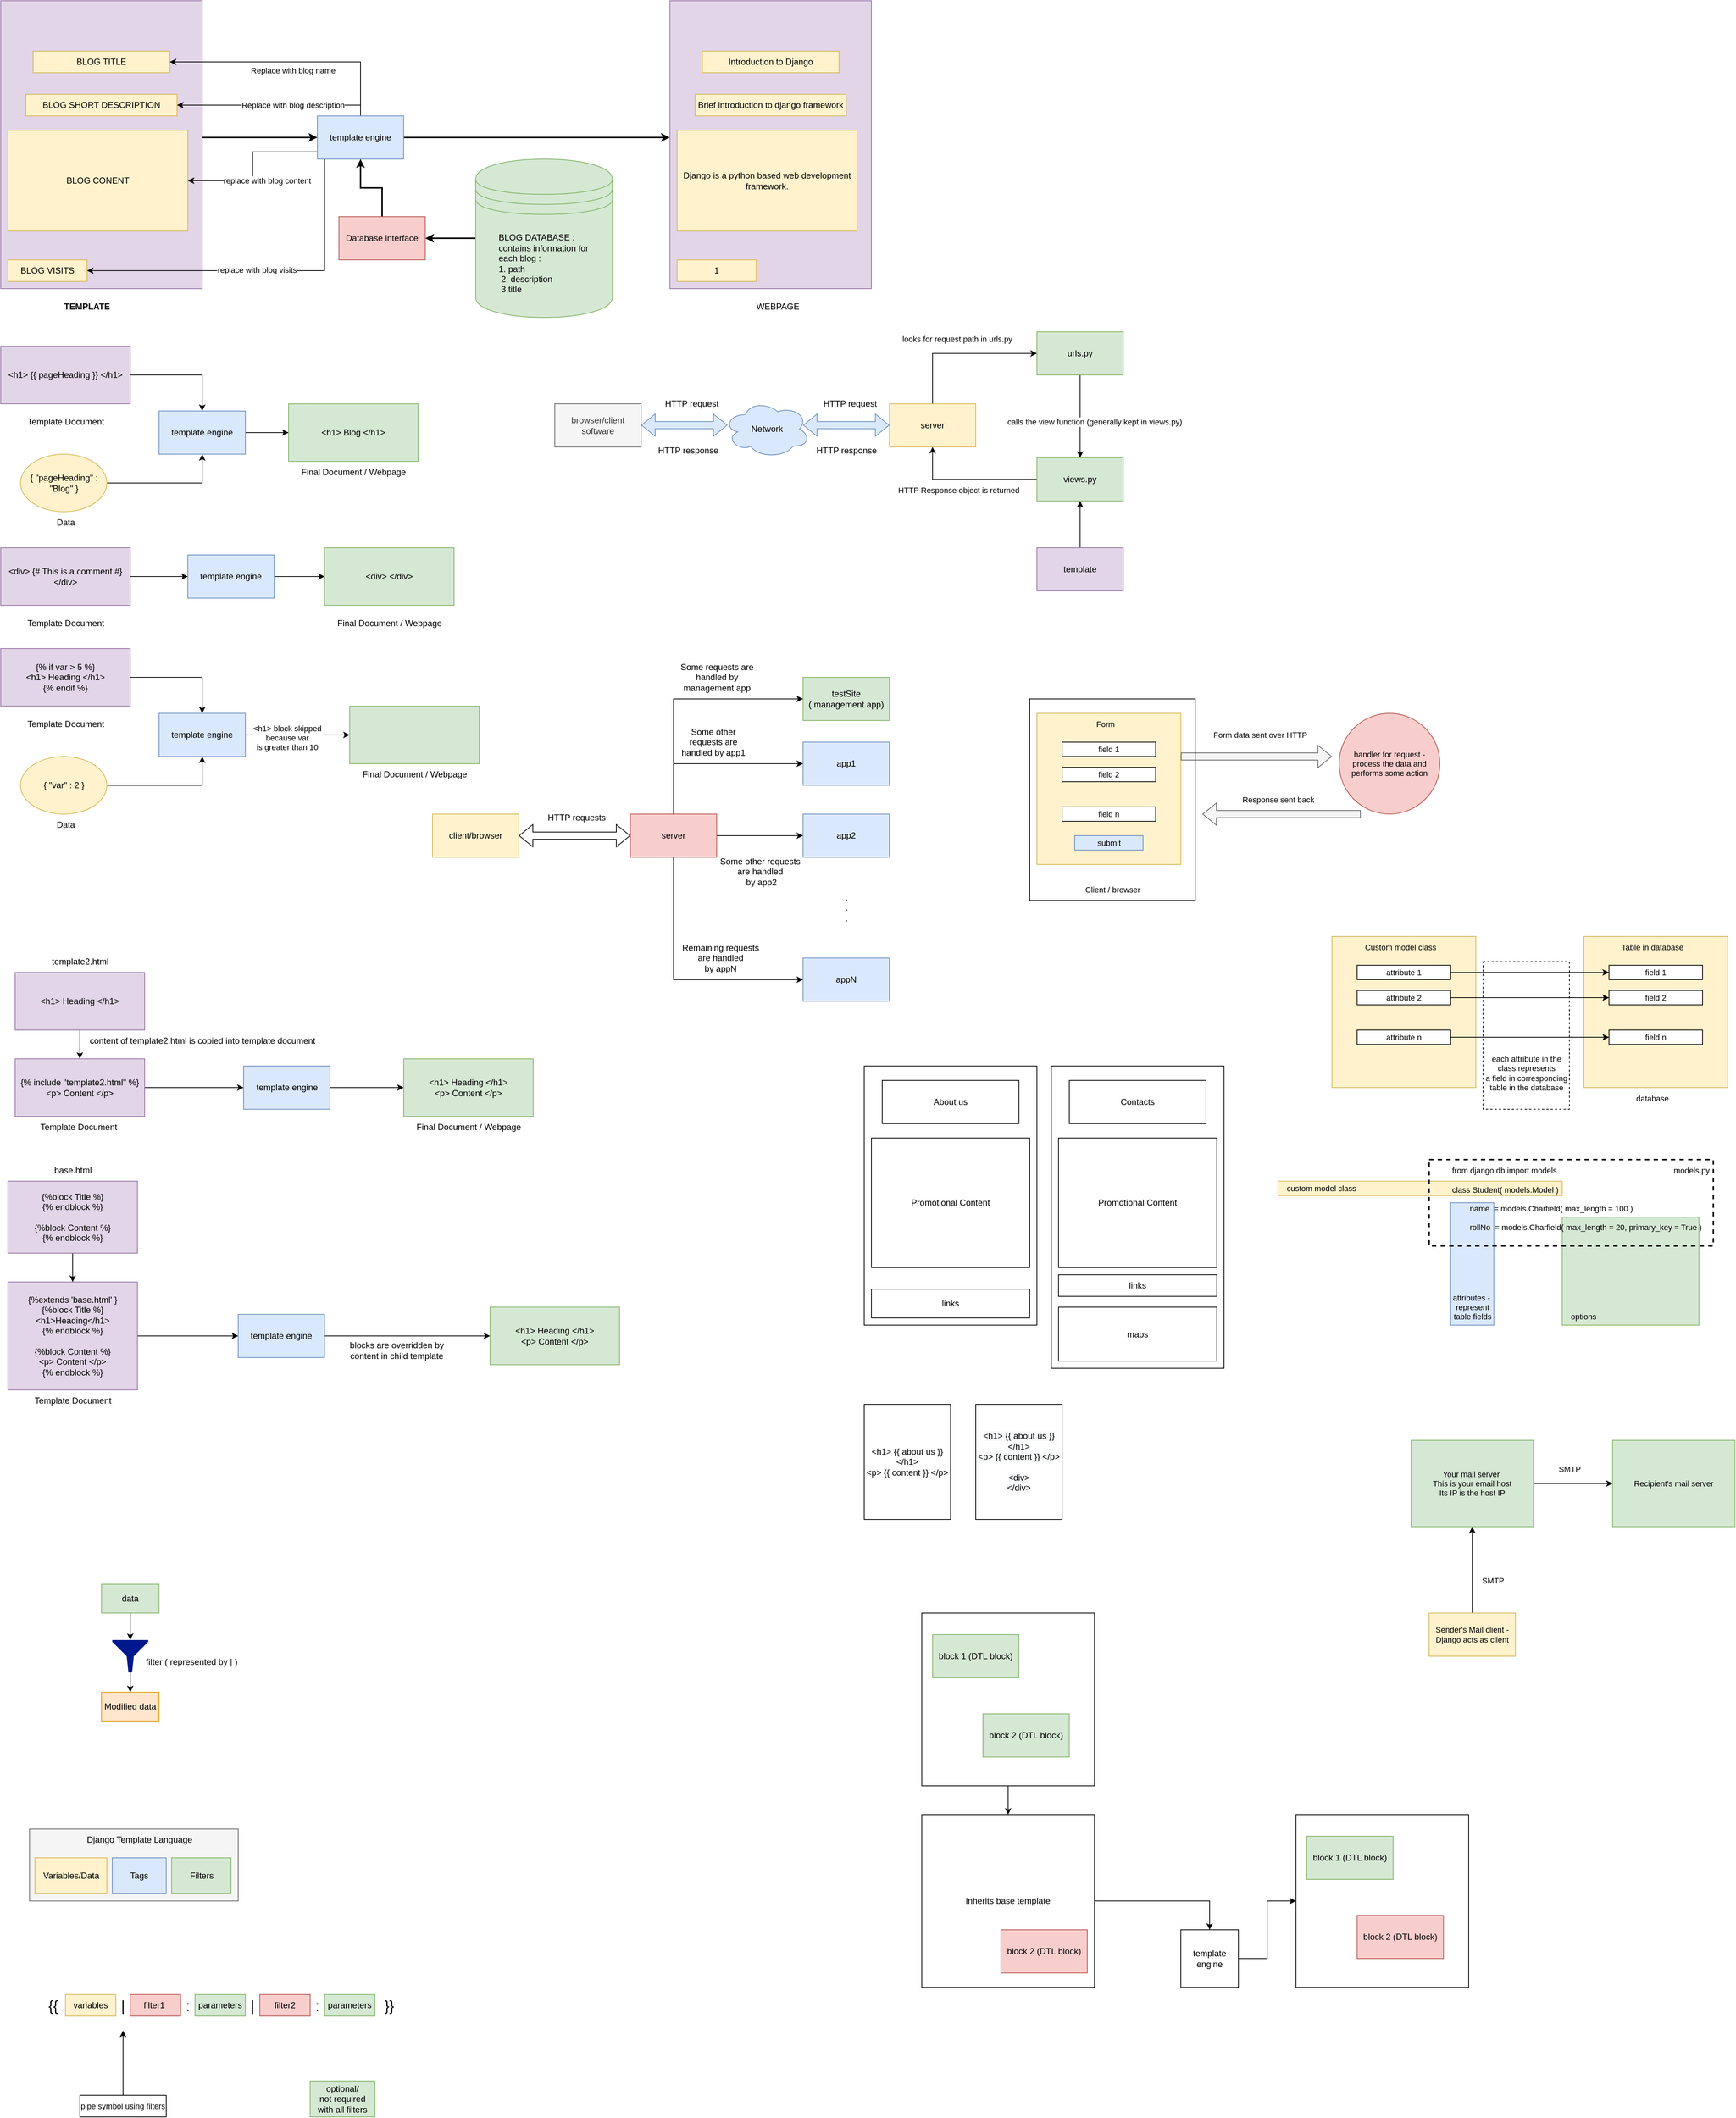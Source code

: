 <mxfile version="20.2.3" type="device"><diagram id="Na4kGId-wR6n4KSSPPq5" name="Page-1"><mxGraphModel dx="305" dy="234" grid="1" gridSize="10" guides="1" tooltips="1" connect="1" arrows="1" fold="1" page="1" pageScale="1" pageWidth="850" pageHeight="1100" math="0" shadow="0"><root><mxCell id="0"/><mxCell id="1" parent="0"/><mxCell id="MXxCidYBTiWM0Tk3iNt5-23" style="edgeStyle=orthogonalEdgeStyle;rounded=0;orthogonalLoop=1;jettySize=auto;html=1;entryX=0;entryY=0.5;entryDx=0;entryDy=0;strokeWidth=2;" parent="1" source="MXxCidYBTiWM0Tk3iNt5-1" target="MXxCidYBTiWM0Tk3iNt5-7" edge="1"><mxGeometry relative="1" as="geometry"><Array as="points"><mxPoint x="360" y="270"/><mxPoint x="360" y="270"/></Array></mxGeometry></mxCell><mxCell id="MXxCidYBTiWM0Tk3iNt5-1" value="" style="rounded=0;whiteSpace=wrap;html=1;fillColor=#e1d5e7;strokeColor=#9673a6;" parent="1" vertex="1"><mxGeometry x="40" y="80" width="280" height="400" as="geometry"/></mxCell><mxCell id="MXxCidYBTiWM0Tk3iNt5-2" value="BLOG TITLE" style="rounded=0;whiteSpace=wrap;html=1;fillColor=#fff2cc;strokeColor=#d6b656;" parent="1" vertex="1"><mxGeometry x="85" y="150" width="190" height="30" as="geometry"/></mxCell><mxCell id="MXxCidYBTiWM0Tk3iNt5-3" value="BLOG SHORT DESCRIPTION" style="rounded=0;whiteSpace=wrap;html=1;fillColor=#fff2cc;strokeColor=#d6b656;" parent="1" vertex="1"><mxGeometry x="75" y="210" width="210" height="30" as="geometry"/></mxCell><mxCell id="MXxCidYBTiWM0Tk3iNt5-4" value="BLOG CONENT" style="rounded=0;whiteSpace=wrap;html=1;fillColor=#fff2cc;strokeColor=#d6b656;" parent="1" vertex="1"><mxGeometry x="50" y="260" width="250" height="140" as="geometry"/></mxCell><mxCell id="MXxCidYBTiWM0Tk3iNt5-5" value="BLOG VISITS" style="rounded=0;whiteSpace=wrap;html=1;fillColor=#fff2cc;strokeColor=#d6b656;" parent="1" vertex="1"><mxGeometry x="50" y="440" width="110" height="30" as="geometry"/></mxCell><mxCell id="MXxCidYBTiWM0Tk3iNt5-6" value="TEMPLATE" style="text;html=1;strokeColor=none;fillColor=none;align=center;verticalAlign=middle;whiteSpace=wrap;rounded=0;fontStyle=1" parent="1" vertex="1"><mxGeometry x="130" y="490" width="60" height="30" as="geometry"/></mxCell><mxCell id="MXxCidYBTiWM0Tk3iNt5-15" style="edgeStyle=orthogonalEdgeStyle;rounded=0;orthogonalLoop=1;jettySize=auto;html=1;entryX=1;entryY=0.5;entryDx=0;entryDy=0;" parent="1" source="MXxCidYBTiWM0Tk3iNt5-7" target="MXxCidYBTiWM0Tk3iNt5-2" edge="1"><mxGeometry relative="1" as="geometry"><Array as="points"><mxPoint x="540" y="165"/></Array></mxGeometry></mxCell><mxCell id="MXxCidYBTiWM0Tk3iNt5-16" value="Replace with blog name" style="edgeLabel;html=1;align=center;verticalAlign=middle;resizable=0;points=[];" parent="MXxCidYBTiWM0Tk3iNt5-15" vertex="1" connectable="0"><mxGeometry x="0.127" y="-1" relative="1" as="geometry"><mxPoint x="22" y="13" as="offset"/></mxGeometry></mxCell><mxCell id="MXxCidYBTiWM0Tk3iNt5-17" style="edgeStyle=orthogonalEdgeStyle;rounded=0;orthogonalLoop=1;jettySize=auto;html=1;entryX=1;entryY=0.5;entryDx=0;entryDy=0;" parent="1" source="MXxCidYBTiWM0Tk3iNt5-7" target="MXxCidYBTiWM0Tk3iNt5-3" edge="1"><mxGeometry relative="1" as="geometry"><Array as="points"><mxPoint x="540" y="225"/></Array></mxGeometry></mxCell><mxCell id="MXxCidYBTiWM0Tk3iNt5-18" value="Replace with blog description" style="edgeLabel;html=1;align=center;verticalAlign=middle;resizable=0;points=[];" parent="MXxCidYBTiWM0Tk3iNt5-17" vertex="1" connectable="0"><mxGeometry x="-0.365" y="-1" relative="1" as="geometry"><mxPoint x="-24" y="1" as="offset"/></mxGeometry></mxCell><mxCell id="MXxCidYBTiWM0Tk3iNt5-19" style="edgeStyle=orthogonalEdgeStyle;rounded=0;orthogonalLoop=1;jettySize=auto;html=1;" parent="1" source="MXxCidYBTiWM0Tk3iNt5-7" target="MXxCidYBTiWM0Tk3iNt5-4" edge="1"><mxGeometry relative="1" as="geometry"><Array as="points"><mxPoint x="390" y="290"/><mxPoint x="390" y="330"/></Array></mxGeometry></mxCell><mxCell id="MXxCidYBTiWM0Tk3iNt5-20" value="replace with blog content" style="edgeLabel;html=1;align=center;verticalAlign=middle;resizable=0;points=[];" parent="MXxCidYBTiWM0Tk3iNt5-19" vertex="1" connectable="0"><mxGeometry x="0.308" relative="1" as="geometry"><mxPoint x="34" as="offset"/></mxGeometry></mxCell><mxCell id="MXxCidYBTiWM0Tk3iNt5-21" style="edgeStyle=orthogonalEdgeStyle;rounded=0;orthogonalLoop=1;jettySize=auto;html=1;entryX=1;entryY=0.5;entryDx=0;entryDy=0;" parent="1" source="MXxCidYBTiWM0Tk3iNt5-7" target="MXxCidYBTiWM0Tk3iNt5-5" edge="1"><mxGeometry relative="1" as="geometry"><Array as="points"><mxPoint x="490" y="455"/></Array></mxGeometry></mxCell><mxCell id="MXxCidYBTiWM0Tk3iNt5-22" value="replace with blog visits" style="edgeLabel;html=1;align=center;verticalAlign=middle;resizable=0;points=[];" parent="MXxCidYBTiWM0Tk3iNt5-21" vertex="1" connectable="0"><mxGeometry x="0.029" y="-1" relative="1" as="geometry"><mxPoint as="offset"/></mxGeometry></mxCell><mxCell id="MXxCidYBTiWM0Tk3iNt5-29" style="edgeStyle=orthogonalEdgeStyle;rounded=0;orthogonalLoop=1;jettySize=auto;html=1;entryX=-0.001;entryY=0.475;entryDx=0;entryDy=0;entryPerimeter=0;strokeWidth=2;" parent="1" source="MXxCidYBTiWM0Tk3iNt5-7" target="MXxCidYBTiWM0Tk3iNt5-24" edge="1"><mxGeometry relative="1" as="geometry"/></mxCell><mxCell id="MXxCidYBTiWM0Tk3iNt5-7" value="template engine" style="rounded=0;whiteSpace=wrap;html=1;fillColor=#dae8fc;strokeColor=#6c8ebf;" parent="1" vertex="1"><mxGeometry x="480" y="240" width="120" height="60" as="geometry"/></mxCell><mxCell id="MXxCidYBTiWM0Tk3iNt5-31" style="edgeStyle=orthogonalEdgeStyle;rounded=0;orthogonalLoop=1;jettySize=auto;html=1;entryX=1;entryY=0.5;entryDx=0;entryDy=0;strokeWidth=2;" parent="1" source="MXxCidYBTiWM0Tk3iNt5-8" target="MXxCidYBTiWM0Tk3iNt5-11" edge="1"><mxGeometry relative="1" as="geometry"/></mxCell><mxCell id="MXxCidYBTiWM0Tk3iNt5-8" value="" style="shape=datastore;whiteSpace=wrap;html=1;fillColor=#d5e8d4;strokeColor=#82b366;" parent="1" vertex="1"><mxGeometry x="700" y="300" width="190" height="220" as="geometry"/></mxCell><mxCell id="MXxCidYBTiWM0Tk3iNt5-9" value="BLOG DATABASE : contains information for each blog : &lt;br&gt;1. path&lt;br&gt;&amp;nbsp;2. description&lt;br&gt;&amp;nbsp;3.title" style="text;html=1;strokeColor=none;fillColor=none;align=left;verticalAlign=middle;whiteSpace=wrap;rounded=0;" parent="1" vertex="1"><mxGeometry x="730" y="390" width="130" height="110" as="geometry"/></mxCell><mxCell id="MXxCidYBTiWM0Tk3iNt5-32" style="edgeStyle=orthogonalEdgeStyle;rounded=0;orthogonalLoop=1;jettySize=auto;html=1;entryX=0.5;entryY=1;entryDx=0;entryDy=0;strokeWidth=2;" parent="1" source="MXxCidYBTiWM0Tk3iNt5-11" target="MXxCidYBTiWM0Tk3iNt5-7" edge="1"><mxGeometry relative="1" as="geometry"/></mxCell><mxCell id="MXxCidYBTiWM0Tk3iNt5-11" value="Database interface" style="rounded=0;whiteSpace=wrap;html=1;fillColor=#f8cecc;strokeColor=#b85450;" parent="1" vertex="1"><mxGeometry x="510" y="380" width="120" height="60" as="geometry"/></mxCell><mxCell id="MXxCidYBTiWM0Tk3iNt5-24" value="" style="rounded=0;whiteSpace=wrap;html=1;fillColor=#e1d5e7;strokeColor=#9673a6;" parent="1" vertex="1"><mxGeometry x="970" y="80" width="280" height="400" as="geometry"/></mxCell><mxCell id="MXxCidYBTiWM0Tk3iNt5-25" value="Introduction to Django" style="rounded=0;whiteSpace=wrap;html=1;fillColor=#fff2cc;strokeColor=#d6b656;" parent="1" vertex="1"><mxGeometry x="1015" y="150" width="190" height="30" as="geometry"/></mxCell><mxCell id="MXxCidYBTiWM0Tk3iNt5-26" value="Brief introduction to django framework" style="rounded=0;whiteSpace=wrap;html=1;fillColor=#fff2cc;strokeColor=#d6b656;" parent="1" vertex="1"><mxGeometry x="1005" y="210" width="210" height="30" as="geometry"/></mxCell><mxCell id="MXxCidYBTiWM0Tk3iNt5-27" value="Django is a python based web development framework." style="rounded=0;whiteSpace=wrap;html=1;fillColor=#fff2cc;strokeColor=#d6b656;" parent="1" vertex="1"><mxGeometry x="980" y="260" width="250" height="140" as="geometry"/></mxCell><mxCell id="MXxCidYBTiWM0Tk3iNt5-28" value="1" style="rounded=0;whiteSpace=wrap;html=1;fillColor=#fff2cc;strokeColor=#d6b656;" parent="1" vertex="1"><mxGeometry x="980" y="440" width="110" height="30" as="geometry"/></mxCell><mxCell id="MXxCidYBTiWM0Tk3iNt5-30" value="WEBPAGE" style="text;html=1;strokeColor=none;fillColor=none;align=center;verticalAlign=middle;whiteSpace=wrap;rounded=0;" parent="1" vertex="1"><mxGeometry x="1090" y="490" width="60" height="30" as="geometry"/></mxCell><mxCell id="wM8I3l6t6z3I_JXm8627-9" style="edgeStyle=orthogonalEdgeStyle;rounded=0;orthogonalLoop=1;jettySize=auto;html=1;entryX=0.5;entryY=0;entryDx=0;entryDy=0;" parent="1" source="wM8I3l6t6z3I_JXm8627-1" target="wM8I3l6t6z3I_JXm8627-3" edge="1"><mxGeometry relative="1" as="geometry"/></mxCell><mxCell id="wM8I3l6t6z3I_JXm8627-1" value="&amp;lt;h1&amp;gt; {{ pageHeading }} &amp;lt;/h1&amp;gt;" style="rounded=0;whiteSpace=wrap;html=1;fillColor=#e1d5e7;strokeColor=#9673a6;" parent="1" vertex="1"><mxGeometry x="40" y="560" width="180" height="80" as="geometry"/></mxCell><mxCell id="wM8I3l6t6z3I_JXm8627-13" value="" style="edgeStyle=orthogonalEdgeStyle;rounded=0;orthogonalLoop=1;jettySize=auto;html=1;" parent="1" source="wM8I3l6t6z3I_JXm8627-3" target="wM8I3l6t6z3I_JXm8627-7" edge="1"><mxGeometry relative="1" as="geometry"/></mxCell><mxCell id="wM8I3l6t6z3I_JXm8627-3" value="template engine" style="rounded=0;whiteSpace=wrap;html=1;fillColor=#dae8fc;strokeColor=#6c8ebf;" parent="1" vertex="1"><mxGeometry x="260" y="650" width="120" height="60" as="geometry"/></mxCell><mxCell id="wM8I3l6t6z3I_JXm8627-12" style="edgeStyle=orthogonalEdgeStyle;rounded=0;orthogonalLoop=1;jettySize=auto;html=1;entryX=0.5;entryY=1;entryDx=0;entryDy=0;" parent="1" source="wM8I3l6t6z3I_JXm8627-4" target="wM8I3l6t6z3I_JXm8627-3" edge="1"><mxGeometry relative="1" as="geometry"/></mxCell><mxCell id="wM8I3l6t6z3I_JXm8627-4" value="{ &quot;pageHeading&quot; : &quot;Blog&quot; }" style="ellipse;whiteSpace=wrap;html=1;fillColor=#fff2cc;strokeColor=#d6b656;" parent="1" vertex="1"><mxGeometry x="67.5" y="710" width="120" height="80" as="geometry"/></mxCell><mxCell id="wM8I3l6t6z3I_JXm8627-5" value="Template Document" style="text;html=1;align=center;verticalAlign=middle;resizable=0;points=[];autosize=1;strokeColor=none;fillColor=none;" parent="1" vertex="1"><mxGeometry x="65" y="650" width="130" height="30" as="geometry"/></mxCell><mxCell id="wM8I3l6t6z3I_JXm8627-6" value="Data" style="text;html=1;align=center;verticalAlign=middle;resizable=0;points=[];autosize=1;strokeColor=none;fillColor=none;" parent="1" vertex="1"><mxGeometry x="105" y="790" width="50" height="30" as="geometry"/></mxCell><mxCell id="wM8I3l6t6z3I_JXm8627-7" value="&amp;lt;h1&amp;gt; Blog &amp;lt;/h1&amp;gt;" style="rounded=0;whiteSpace=wrap;html=1;fillColor=#d5e8d4;strokeColor=#82b366;" parent="1" vertex="1"><mxGeometry x="440" y="640" width="180" height="80" as="geometry"/></mxCell><mxCell id="wM8I3l6t6z3I_JXm8627-8" value="Final Document / Webpage" style="text;html=1;align=center;verticalAlign=middle;resizable=0;points=[];autosize=1;strokeColor=none;fillColor=none;" parent="1" vertex="1"><mxGeometry x="445" y="720" width="170" height="30" as="geometry"/></mxCell><mxCell id="wM8I3l6t6z3I_JXm8627-42" style="edgeStyle=orthogonalEdgeStyle;rounded=0;orthogonalLoop=1;jettySize=auto;html=1;" parent="1" source="wM8I3l6t6z3I_JXm8627-15" target="wM8I3l6t6z3I_JXm8627-17" edge="1"><mxGeometry relative="1" as="geometry"/></mxCell><mxCell id="wM8I3l6t6z3I_JXm8627-15" value="&amp;lt;div&amp;gt; {# This is a comment #} &amp;lt;/div&amp;gt;" style="rounded=0;whiteSpace=wrap;html=1;fillColor=#e1d5e7;strokeColor=#9673a6;" parent="1" vertex="1"><mxGeometry x="40" y="840" width="180" height="80" as="geometry"/></mxCell><mxCell id="wM8I3l6t6z3I_JXm8627-16" value="" style="edgeStyle=orthogonalEdgeStyle;rounded=0;orthogonalLoop=1;jettySize=auto;html=1;" parent="1" source="wM8I3l6t6z3I_JXm8627-17" target="wM8I3l6t6z3I_JXm8627-22" edge="1"><mxGeometry relative="1" as="geometry"/></mxCell><mxCell id="wM8I3l6t6z3I_JXm8627-17" value="template engine" style="rounded=0;whiteSpace=wrap;html=1;fillColor=#dae8fc;strokeColor=#6c8ebf;" parent="1" vertex="1"><mxGeometry x="300" y="850" width="120" height="60" as="geometry"/></mxCell><mxCell id="wM8I3l6t6z3I_JXm8627-20" value="Template Document" style="text;html=1;align=center;verticalAlign=middle;resizable=0;points=[];autosize=1;strokeColor=none;fillColor=none;" parent="1" vertex="1"><mxGeometry x="65" y="930" width="130" height="30" as="geometry"/></mxCell><mxCell id="wM8I3l6t6z3I_JXm8627-22" value="&amp;lt;div&amp;gt; &amp;lt;/div&amp;gt;" style="rounded=0;whiteSpace=wrap;html=1;fillColor=#d5e8d4;strokeColor=#82b366;" parent="1" vertex="1"><mxGeometry x="490" y="840" width="180" height="80" as="geometry"/></mxCell><mxCell id="wM8I3l6t6z3I_JXm8627-23" value="Final Document / Webpage" style="text;html=1;align=center;verticalAlign=middle;resizable=0;points=[];autosize=1;strokeColor=none;fillColor=none;" parent="1" vertex="1"><mxGeometry x="495" y="930" width="170" height="30" as="geometry"/></mxCell><mxCell id="wM8I3l6t6z3I_JXm8627-24" value="browser/client software" style="rounded=0;whiteSpace=wrap;html=1;fillColor=#f5f5f5;fontColor=#333333;strokeColor=#666666;" parent="1" vertex="1"><mxGeometry x="810" y="640" width="120" height="60" as="geometry"/></mxCell><mxCell id="wM8I3l6t6z3I_JXm8627-30" style="edgeStyle=orthogonalEdgeStyle;rounded=0;orthogonalLoop=1;jettySize=auto;html=1;entryX=0;entryY=0.5;entryDx=0;entryDy=0;" parent="1" source="wM8I3l6t6z3I_JXm8627-25" target="wM8I3l6t6z3I_JXm8627-29" edge="1"><mxGeometry relative="1" as="geometry"><Array as="points"><mxPoint x="1335" y="570"/></Array></mxGeometry></mxCell><mxCell id="wM8I3l6t6z3I_JXm8627-75" value="looks for request path in urls.py" style="edgeLabel;html=1;align=center;verticalAlign=middle;resizable=0;points=[];" parent="wM8I3l6t6z3I_JXm8627-30" vertex="1" connectable="0"><mxGeometry x="0.276" y="1" relative="1" as="geometry"><mxPoint x="-33" y="-19" as="offset"/></mxGeometry></mxCell><mxCell id="wM8I3l6t6z3I_JXm8627-25" value="server" style="whiteSpace=wrap;html=1;fillColor=#fff2cc;strokeColor=#d6b656;" parent="1" vertex="1"><mxGeometry x="1275" y="640" width="120" height="60" as="geometry"/></mxCell><mxCell id="wM8I3l6t6z3I_JXm8627-26" value="" style="shape=flexArrow;endArrow=classic;startArrow=classic;html=1;rounded=0;fillColor=#dae8fc;strokeColor=#6c8ebf;" parent="1" edge="1"><mxGeometry width="100" height="100" relative="1" as="geometry"><mxPoint x="930" y="669.62" as="sourcePoint"/><mxPoint x="1050" y="669.62" as="targetPoint"/></mxGeometry></mxCell><mxCell id="wM8I3l6t6z3I_JXm8627-27" value="Network" style="ellipse;shape=cloud;whiteSpace=wrap;html=1;fillColor=#dae8fc;strokeColor=#6c8ebf;" parent="1" vertex="1"><mxGeometry x="1045" y="635" width="120" height="80" as="geometry"/></mxCell><mxCell id="wM8I3l6t6z3I_JXm8627-28" value="" style="shape=flexArrow;endArrow=classic;startArrow=classic;html=1;rounded=0;fillColor=#dae8fc;strokeColor=#6c8ebf;" parent="1" edge="1"><mxGeometry width="100" height="100" relative="1" as="geometry"><mxPoint x="1155" y="669.62" as="sourcePoint"/><mxPoint x="1275" y="669.62" as="targetPoint"/></mxGeometry></mxCell><mxCell id="wM8I3l6t6z3I_JXm8627-32" style="edgeStyle=orthogonalEdgeStyle;rounded=0;orthogonalLoop=1;jettySize=auto;html=1;" parent="1" source="wM8I3l6t6z3I_JXm8627-29" target="wM8I3l6t6z3I_JXm8627-31" edge="1"><mxGeometry relative="1" as="geometry"/></mxCell><mxCell id="wM8I3l6t6z3I_JXm8627-76" value="calls the view function (generally kept in views.py)" style="edgeLabel;html=1;align=center;verticalAlign=middle;resizable=0;points=[];" parent="wM8I3l6t6z3I_JXm8627-32" vertex="1" connectable="0"><mxGeometry x="-0.011" relative="1" as="geometry"><mxPoint x="20" y="8" as="offset"/></mxGeometry></mxCell><mxCell id="wM8I3l6t6z3I_JXm8627-29" value="urls.py" style="rounded=0;whiteSpace=wrap;html=1;fillColor=#d5e8d4;strokeColor=#82b366;" parent="1" vertex="1"><mxGeometry x="1480" y="540" width="120" height="60" as="geometry"/></mxCell><mxCell id="wM8I3l6t6z3I_JXm8627-33" style="edgeStyle=orthogonalEdgeStyle;rounded=0;orthogonalLoop=1;jettySize=auto;html=1;entryX=0.5;entryY=1;entryDx=0;entryDy=0;" parent="1" source="wM8I3l6t6z3I_JXm8627-31" target="wM8I3l6t6z3I_JXm8627-25" edge="1"><mxGeometry relative="1" as="geometry"/></mxCell><mxCell id="wM8I3l6t6z3I_JXm8627-77" value="HTTP Response object is returned" style="edgeLabel;html=1;align=center;verticalAlign=middle;resizable=0;points=[];" parent="wM8I3l6t6z3I_JXm8627-33" vertex="1" connectable="0"><mxGeometry x="-0.151" y="-3" relative="1" as="geometry"><mxPoint x="-29" y="18" as="offset"/></mxGeometry></mxCell><mxCell id="wM8I3l6t6z3I_JXm8627-31" value="views.py" style="whiteSpace=wrap;html=1;fillColor=#d5e8d4;strokeColor=#82b366;" parent="1" vertex="1"><mxGeometry x="1480" y="715" width="120" height="60" as="geometry"/></mxCell><mxCell id="wM8I3l6t6z3I_JXm8627-35" style="edgeStyle=orthogonalEdgeStyle;rounded=0;orthogonalLoop=1;jettySize=auto;html=1;entryX=0.5;entryY=1;entryDx=0;entryDy=0;" parent="1" source="wM8I3l6t6z3I_JXm8627-34" target="wM8I3l6t6z3I_JXm8627-31" edge="1"><mxGeometry relative="1" as="geometry"/></mxCell><mxCell id="wM8I3l6t6z3I_JXm8627-34" value="template" style="whiteSpace=wrap;html=1;fillColor=#e1d5e7;strokeColor=#9673a6;" parent="1" vertex="1"><mxGeometry x="1480" y="840" width="120" height="60" as="geometry"/></mxCell><mxCell id="wM8I3l6t6z3I_JXm8627-38" value="HTTP request" style="text;html=1;align=center;verticalAlign=middle;resizable=0;points=[];autosize=1;strokeColor=none;fillColor=none;" parent="1" vertex="1"><mxGeometry x="950" y="625" width="100" height="30" as="geometry"/></mxCell><mxCell id="wM8I3l6t6z3I_JXm8627-39" value="HTTP response" style="text;html=1;align=center;verticalAlign=middle;resizable=0;points=[];autosize=1;strokeColor=none;fillColor=none;" parent="1" vertex="1"><mxGeometry x="940" y="690" width="110" height="30" as="geometry"/></mxCell><mxCell id="wM8I3l6t6z3I_JXm8627-40" value="HTTP request" style="text;html=1;align=center;verticalAlign=middle;resizable=0;points=[];autosize=1;strokeColor=none;fillColor=none;" parent="1" vertex="1"><mxGeometry x="1170" y="625" width="100" height="30" as="geometry"/></mxCell><mxCell id="wM8I3l6t6z3I_JXm8627-41" value="HTTP response" style="text;html=1;align=center;verticalAlign=middle;resizable=0;points=[];autosize=1;strokeColor=none;fillColor=none;" parent="1" vertex="1"><mxGeometry x="1160" y="690" width="110" height="30" as="geometry"/></mxCell><mxCell id="wM8I3l6t6z3I_JXm8627-43" style="edgeStyle=orthogonalEdgeStyle;rounded=0;orthogonalLoop=1;jettySize=auto;html=1;entryX=0.5;entryY=0;entryDx=0;entryDy=0;" parent="1" source="wM8I3l6t6z3I_JXm8627-44" target="wM8I3l6t6z3I_JXm8627-46" edge="1"><mxGeometry relative="1" as="geometry"/></mxCell><mxCell id="wM8I3l6t6z3I_JXm8627-44" value="{% if var &amp;gt; 5 %}&lt;br&gt;&amp;lt;h1&amp;gt; Heading &amp;lt;/h1&amp;gt;&lt;br&gt;{% endif %}" style="rounded=0;whiteSpace=wrap;html=1;fillColor=#e1d5e7;strokeColor=#9673a6;" parent="1" vertex="1"><mxGeometry x="40" y="980" width="180" height="80" as="geometry"/></mxCell><mxCell id="wM8I3l6t6z3I_JXm8627-45" value="" style="edgeStyle=orthogonalEdgeStyle;rounded=0;orthogonalLoop=1;jettySize=auto;html=1;" parent="1" source="wM8I3l6t6z3I_JXm8627-46" target="wM8I3l6t6z3I_JXm8627-51" edge="1"><mxGeometry relative="1" as="geometry"/></mxCell><mxCell id="wM8I3l6t6z3I_JXm8627-95" value="&amp;lt;h1&amp;gt; block skipped&lt;br&gt;because var&lt;br&gt;is greater than 10" style="edgeLabel;html=1;align=center;verticalAlign=middle;resizable=0;points=[];" parent="wM8I3l6t6z3I_JXm8627-45" vertex="1" connectable="0"><mxGeometry x="-0.208" y="-4" relative="1" as="geometry"><mxPoint as="offset"/></mxGeometry></mxCell><mxCell id="wM8I3l6t6z3I_JXm8627-46" value="template engine" style="rounded=0;whiteSpace=wrap;html=1;fillColor=#dae8fc;strokeColor=#6c8ebf;" parent="1" vertex="1"><mxGeometry x="260" y="1070" width="120" height="60" as="geometry"/></mxCell><mxCell id="wM8I3l6t6z3I_JXm8627-47" style="edgeStyle=orthogonalEdgeStyle;rounded=0;orthogonalLoop=1;jettySize=auto;html=1;entryX=0.5;entryY=1;entryDx=0;entryDy=0;" parent="1" source="wM8I3l6t6z3I_JXm8627-48" target="wM8I3l6t6z3I_JXm8627-46" edge="1"><mxGeometry relative="1" as="geometry"/></mxCell><mxCell id="wM8I3l6t6z3I_JXm8627-48" value="{ &quot;var&quot; : 2 }" style="ellipse;whiteSpace=wrap;html=1;fillColor=#fff2cc;strokeColor=#d6b656;" parent="1" vertex="1"><mxGeometry x="67.5" y="1130" width="120" height="80" as="geometry"/></mxCell><mxCell id="wM8I3l6t6z3I_JXm8627-49" value="Template Document" style="text;html=1;align=center;verticalAlign=middle;resizable=0;points=[];autosize=1;strokeColor=none;fillColor=none;" parent="1" vertex="1"><mxGeometry x="65" y="1070" width="130" height="30" as="geometry"/></mxCell><mxCell id="wM8I3l6t6z3I_JXm8627-50" value="Data" style="text;html=1;align=center;verticalAlign=middle;resizable=0;points=[];autosize=1;strokeColor=none;fillColor=none;" parent="1" vertex="1"><mxGeometry x="105" y="1210" width="50" height="30" as="geometry"/></mxCell><mxCell id="wM8I3l6t6z3I_JXm8627-51" value="" style="rounded=0;whiteSpace=wrap;html=1;fillColor=#d5e8d4;strokeColor=#82b366;" parent="1" vertex="1"><mxGeometry x="525" y="1060" width="180" height="80" as="geometry"/></mxCell><mxCell id="wM8I3l6t6z3I_JXm8627-52" value="Final Document / Webpage" style="text;html=1;align=center;verticalAlign=middle;resizable=0;points=[];autosize=1;strokeColor=none;fillColor=none;" parent="1" vertex="1"><mxGeometry x="530" y="1140" width="170" height="30" as="geometry"/></mxCell><mxCell id="wM8I3l6t6z3I_JXm8627-78" value="testSite&lt;br&gt;( management app)" style="rounded=0;whiteSpace=wrap;html=1;fillColor=#d5e8d4;strokeColor=#82b366;" parent="1" vertex="1"><mxGeometry x="1155" y="1020" width="120" height="60" as="geometry"/></mxCell><mxCell id="wM8I3l6t6z3I_JXm8627-79" value="app1" style="rounded=0;whiteSpace=wrap;html=1;fillColor=#dae8fc;strokeColor=#6c8ebf;" parent="1" vertex="1"><mxGeometry x="1155" y="1110" width="120" height="60" as="geometry"/></mxCell><mxCell id="wM8I3l6t6z3I_JXm8627-80" value="app2" style="rounded=0;whiteSpace=wrap;html=1;fillColor=#dae8fc;strokeColor=#6c8ebf;" parent="1" vertex="1"><mxGeometry x="1155" y="1210" width="120" height="60" as="geometry"/></mxCell><mxCell id="wM8I3l6t6z3I_JXm8627-81" value="appN" style="rounded=0;whiteSpace=wrap;html=1;fillColor=#dae8fc;strokeColor=#6c8ebf;" parent="1" vertex="1"><mxGeometry x="1155" y="1410" width="120" height="60" as="geometry"/></mxCell><mxCell id="wM8I3l6t6z3I_JXm8627-82" value=".&lt;br&gt;.&lt;br&gt;." style="text;html=1;align=center;verticalAlign=middle;resizable=0;points=[];autosize=1;strokeColor=none;fillColor=none;" parent="1" vertex="1"><mxGeometry x="1200" y="1310" width="30" height="60" as="geometry"/></mxCell><mxCell id="wM8I3l6t6z3I_JXm8627-84" style="edgeStyle=orthogonalEdgeStyle;rounded=0;orthogonalLoop=1;jettySize=auto;html=1;entryX=0;entryY=0.5;entryDx=0;entryDy=0;" parent="1" source="wM8I3l6t6z3I_JXm8627-83" target="wM8I3l6t6z3I_JXm8627-78" edge="1"><mxGeometry relative="1" as="geometry"><Array as="points"><mxPoint x="975" y="1050"/></Array></mxGeometry></mxCell><mxCell id="wM8I3l6t6z3I_JXm8627-85" style="edgeStyle=orthogonalEdgeStyle;rounded=0;orthogonalLoop=1;jettySize=auto;html=1;entryX=0;entryY=0.5;entryDx=0;entryDy=0;" parent="1" source="wM8I3l6t6z3I_JXm8627-83" target="wM8I3l6t6z3I_JXm8627-79" edge="1"><mxGeometry relative="1" as="geometry"><Array as="points"><mxPoint x="975" y="1140"/></Array></mxGeometry></mxCell><mxCell id="wM8I3l6t6z3I_JXm8627-86" style="edgeStyle=orthogonalEdgeStyle;rounded=0;orthogonalLoop=1;jettySize=auto;html=1;entryX=0;entryY=0.5;entryDx=0;entryDy=0;" parent="1" source="wM8I3l6t6z3I_JXm8627-83" target="wM8I3l6t6z3I_JXm8627-80" edge="1"><mxGeometry relative="1" as="geometry"/></mxCell><mxCell id="wM8I3l6t6z3I_JXm8627-87" style="edgeStyle=orthogonalEdgeStyle;rounded=0;orthogonalLoop=1;jettySize=auto;html=1;entryX=0;entryY=0.5;entryDx=0;entryDy=0;" parent="1" source="wM8I3l6t6z3I_JXm8627-83" target="wM8I3l6t6z3I_JXm8627-81" edge="1"><mxGeometry relative="1" as="geometry"><Array as="points"><mxPoint x="975" y="1440"/></Array></mxGeometry></mxCell><mxCell id="wM8I3l6t6z3I_JXm8627-83" value="server" style="rounded=0;whiteSpace=wrap;html=1;fillColor=#f8cecc;strokeColor=#b85450;" parent="1" vertex="1"><mxGeometry x="915" y="1210" width="120" height="60" as="geometry"/></mxCell><mxCell id="wM8I3l6t6z3I_JXm8627-88" value="client/browser" style="rounded=0;whiteSpace=wrap;html=1;fillColor=#fff2cc;strokeColor=#d6b656;" parent="1" vertex="1"><mxGeometry x="640" y="1210" width="120" height="60" as="geometry"/></mxCell><mxCell id="wM8I3l6t6z3I_JXm8627-89" value="" style="shape=flexArrow;endArrow=classic;startArrow=classic;html=1;rounded=0;entryX=0;entryY=0.5;entryDx=0;entryDy=0;" parent="1" source="wM8I3l6t6z3I_JXm8627-88" target="wM8I3l6t6z3I_JXm8627-83" edge="1"><mxGeometry width="100" height="100" relative="1" as="geometry"><mxPoint x="745" y="1360" as="sourcePoint"/><mxPoint x="845" y="1260" as="targetPoint"/></mxGeometry></mxCell><mxCell id="wM8I3l6t6z3I_JXm8627-90" value="HTTP requests" style="text;html=1;align=center;verticalAlign=middle;resizable=0;points=[];autosize=1;strokeColor=none;fillColor=none;" parent="1" vertex="1"><mxGeometry x="790" y="1200" width="100" height="30" as="geometry"/></mxCell><mxCell id="wM8I3l6t6z3I_JXm8627-91" value="Some requests are &lt;br&gt;handled by &lt;br&gt;management app" style="text;html=1;align=center;verticalAlign=middle;resizable=0;points=[];autosize=1;strokeColor=none;fillColor=none;" parent="1" vertex="1"><mxGeometry x="975" y="990" width="120" height="60" as="geometry"/></mxCell><mxCell id="wM8I3l6t6z3I_JXm8627-92" value="Some other &lt;br&gt;requests are &lt;br&gt;handled by app1" style="text;html=1;align=center;verticalAlign=middle;resizable=0;points=[];autosize=1;strokeColor=none;fillColor=none;" parent="1" vertex="1"><mxGeometry x="975" y="1080" width="110" height="60" as="geometry"/></mxCell><mxCell id="wM8I3l6t6z3I_JXm8627-93" value="Remaining requests &lt;br&gt;are handled &lt;br&gt;by appN" style="text;html=1;align=center;verticalAlign=middle;resizable=0;points=[];autosize=1;strokeColor=none;fillColor=none;" parent="1" vertex="1"><mxGeometry x="975" y="1380" width="130" height="60" as="geometry"/></mxCell><mxCell id="wM8I3l6t6z3I_JXm8627-94" value="Some other requests&lt;br&gt;are handled&lt;br&gt;&amp;nbsp;by app2" style="text;html=1;align=center;verticalAlign=middle;resizable=0;points=[];autosize=1;strokeColor=none;fillColor=none;" parent="1" vertex="1"><mxGeometry x="1030" y="1260" width="130" height="60" as="geometry"/></mxCell><mxCell id="wM8I3l6t6z3I_JXm8627-109" style="edgeStyle=orthogonalEdgeStyle;rounded=0;orthogonalLoop=1;jettySize=auto;html=1;entryX=0;entryY=0.5;entryDx=0;entryDy=0;" parent="1" source="wM8I3l6t6z3I_JXm8627-97" target="wM8I3l6t6z3I_JXm8627-100" edge="1"><mxGeometry relative="1" as="geometry"/></mxCell><mxCell id="wM8I3l6t6z3I_JXm8627-97" value="{% include &quot;template2.html&quot; %}&lt;br&gt;&amp;lt;p&amp;gt; Content &amp;lt;/p&amp;gt;" style="rounded=0;whiteSpace=wrap;html=1;fillColor=#e1d5e7;strokeColor=#9673a6;" parent="1" vertex="1"><mxGeometry x="60" y="1550" width="180" height="80" as="geometry"/></mxCell><mxCell id="wM8I3l6t6z3I_JXm8627-98" value="" style="edgeStyle=orthogonalEdgeStyle;rounded=0;orthogonalLoop=1;jettySize=auto;html=1;" parent="1" source="wM8I3l6t6z3I_JXm8627-100" target="wM8I3l6t6z3I_JXm8627-105" edge="1"><mxGeometry relative="1" as="geometry"/></mxCell><mxCell id="wM8I3l6t6z3I_JXm8627-100" value="template engine" style="rounded=0;whiteSpace=wrap;html=1;fillColor=#dae8fc;strokeColor=#6c8ebf;" parent="1" vertex="1"><mxGeometry x="377.5" y="1560" width="120" height="60" as="geometry"/></mxCell><mxCell id="wM8I3l6t6z3I_JXm8627-103" value="Template Document" style="text;html=1;align=center;verticalAlign=middle;resizable=0;points=[];autosize=1;strokeColor=none;fillColor=none;" parent="1" vertex="1"><mxGeometry x="82.5" y="1630" width="130" height="30" as="geometry"/></mxCell><mxCell id="wM8I3l6t6z3I_JXm8627-105" value="&amp;lt;h1&amp;gt; Heading &amp;lt;/h1&amp;gt;&lt;br&gt;&amp;lt;p&amp;gt; Content &amp;lt;/p&amp;gt;" style="rounded=0;whiteSpace=wrap;html=1;fillColor=#d5e8d4;strokeColor=#82b366;" parent="1" vertex="1"><mxGeometry x="600" y="1550" width="180" height="80" as="geometry"/></mxCell><mxCell id="wM8I3l6t6z3I_JXm8627-106" value="Final Document / Webpage" style="text;html=1;align=center;verticalAlign=middle;resizable=0;points=[];autosize=1;strokeColor=none;fillColor=none;" parent="1" vertex="1"><mxGeometry x="605" y="1630" width="170" height="30" as="geometry"/></mxCell><mxCell id="wM8I3l6t6z3I_JXm8627-108" style="edgeStyle=orthogonalEdgeStyle;rounded=0;orthogonalLoop=1;jettySize=auto;html=1;" parent="1" source="wM8I3l6t6z3I_JXm8627-107" target="wM8I3l6t6z3I_JXm8627-97" edge="1"><mxGeometry relative="1" as="geometry"/></mxCell><mxCell id="wM8I3l6t6z3I_JXm8627-107" value="&amp;lt;h1&amp;gt; Heading &amp;lt;/h1&amp;gt;" style="rounded=0;whiteSpace=wrap;html=1;fillColor=#e1d5e7;strokeColor=#9673a6;" parent="1" vertex="1"><mxGeometry x="60" y="1430" width="180" height="80" as="geometry"/></mxCell><mxCell id="wM8I3l6t6z3I_JXm8627-110" value="content of template2.html is copied into template document" style="text;html=1;align=center;verticalAlign=middle;resizable=0;points=[];autosize=1;strokeColor=none;fillColor=none;" parent="1" vertex="1"><mxGeometry x="150" y="1510" width="340" height="30" as="geometry"/></mxCell><mxCell id="wM8I3l6t6z3I_JXm8627-111" value="template2.html" style="text;html=1;align=center;verticalAlign=middle;resizable=0;points=[];autosize=1;strokeColor=none;fillColor=none;" parent="1" vertex="1"><mxGeometry x="100" y="1400" width="100" height="30" as="geometry"/></mxCell><mxCell id="wM8I3l6t6z3I_JXm8627-112" style="edgeStyle=orthogonalEdgeStyle;rounded=0;orthogonalLoop=1;jettySize=auto;html=1;entryX=0;entryY=0.5;entryDx=0;entryDy=0;" parent="1" source="wM8I3l6t6z3I_JXm8627-113" target="wM8I3l6t6z3I_JXm8627-115" edge="1"><mxGeometry relative="1" as="geometry"/></mxCell><mxCell id="wM8I3l6t6z3I_JXm8627-113" value="{%extends 'base.html' }&lt;br&gt;{%block Title %}&lt;br&gt;&amp;lt;h1&amp;gt;Heading&amp;lt;/h1&amp;gt;&lt;br&gt;{% endblock %}&lt;br&gt;&lt;br&gt;{%block Content %}&lt;br&gt;&amp;lt;p&amp;gt; Content &amp;lt;/p&amp;gt;&lt;br&gt;{% endblock %}" style="rounded=0;whiteSpace=wrap;html=1;fillColor=#e1d5e7;strokeColor=#9673a6;" parent="1" vertex="1"><mxGeometry x="50" y="1860" width="180" height="150" as="geometry"/></mxCell><mxCell id="wM8I3l6t6z3I_JXm8627-114" value="" style="edgeStyle=orthogonalEdgeStyle;rounded=0;orthogonalLoop=1;jettySize=auto;html=1;" parent="1" source="wM8I3l6t6z3I_JXm8627-115" target="wM8I3l6t6z3I_JXm8627-117" edge="1"><mxGeometry relative="1" as="geometry"/></mxCell><mxCell id="wM8I3l6t6z3I_JXm8627-115" value="template engine" style="rounded=0;whiteSpace=wrap;html=1;fillColor=#dae8fc;strokeColor=#6c8ebf;" parent="1" vertex="1"><mxGeometry x="370" y="1905" width="120" height="60" as="geometry"/></mxCell><mxCell id="wM8I3l6t6z3I_JXm8627-116" value="Template Document" style="text;html=1;align=center;verticalAlign=middle;resizable=0;points=[];autosize=1;strokeColor=none;fillColor=none;" parent="1" vertex="1"><mxGeometry x="75" y="2010" width="130" height="30" as="geometry"/></mxCell><mxCell id="wM8I3l6t6z3I_JXm8627-117" value="&amp;lt;h1&amp;gt; Heading &amp;lt;/h1&amp;gt;&lt;br&gt;&amp;lt;p&amp;gt; Content &amp;lt;/p&amp;gt;" style="rounded=0;whiteSpace=wrap;html=1;fillColor=#d5e8d4;strokeColor=#82b366;" parent="1" vertex="1"><mxGeometry x="720" y="1895" width="180" height="80" as="geometry"/></mxCell><mxCell id="wM8I3l6t6z3I_JXm8627-118" value="blocks are overridden by &lt;br&gt;content in child template" style="text;html=1;align=center;verticalAlign=middle;resizable=0;points=[];autosize=1;strokeColor=none;fillColor=none;" parent="1" vertex="1"><mxGeometry x="515" y="1935" width="150" height="40" as="geometry"/></mxCell><mxCell id="wM8I3l6t6z3I_JXm8627-119" style="edgeStyle=orthogonalEdgeStyle;rounded=0;orthogonalLoop=1;jettySize=auto;html=1;" parent="1" source="wM8I3l6t6z3I_JXm8627-120" target="wM8I3l6t6z3I_JXm8627-113" edge="1"><mxGeometry relative="1" as="geometry"/></mxCell><mxCell id="wM8I3l6t6z3I_JXm8627-120" value="{%block Title %}&lt;br&gt;{% endblock %}&lt;br&gt;&lt;br&gt;{%block Content %}&lt;br&gt;{% endblock %}&lt;br&gt;" style="rounded=0;whiteSpace=wrap;html=1;fillColor=#e1d5e7;strokeColor=#9673a6;" parent="1" vertex="1"><mxGeometry x="50" y="1720" width="180" height="100" as="geometry"/></mxCell><mxCell id="wM8I3l6t6z3I_JXm8627-122" value="base.html" style="text;html=1;align=center;verticalAlign=middle;resizable=0;points=[];autosize=1;strokeColor=none;fillColor=none;" parent="1" vertex="1"><mxGeometry x="100" y="1690" width="80" height="30" as="geometry"/></mxCell><mxCell id="wM8I3l6t6z3I_JXm8627-132" value="" style="rounded=0;whiteSpace=wrap;html=1;" parent="1" vertex="1"><mxGeometry x="1240" y="1560" width="240" height="360" as="geometry"/></mxCell><mxCell id="wM8I3l6t6z3I_JXm8627-133" value="About us" style="rounded=0;whiteSpace=wrap;html=1;" parent="1" vertex="1"><mxGeometry x="1265" y="1580" width="190" height="60" as="geometry"/></mxCell><mxCell id="wM8I3l6t6z3I_JXm8627-134" value="Promotional Content" style="rounded=0;whiteSpace=wrap;html=1;" parent="1" vertex="1"><mxGeometry x="1250" y="1660" width="220" height="180" as="geometry"/></mxCell><mxCell id="wM8I3l6t6z3I_JXm8627-135" value="links" style="rounded=0;whiteSpace=wrap;html=1;" parent="1" vertex="1"><mxGeometry x="1250" y="1870" width="220" height="40" as="geometry"/></mxCell><mxCell id="wM8I3l6t6z3I_JXm8627-138" value="&amp;lt;h1&amp;gt; {{ about us }} &amp;lt;/h1&amp;gt;&lt;br&gt;&amp;lt;p&amp;gt; {{ content }} &amp;lt;/p&amp;gt;&lt;br&gt;" style="rounded=0;whiteSpace=wrap;html=1;" parent="1" vertex="1"><mxGeometry x="1240" y="2030" width="120" height="160" as="geometry"/></mxCell><mxCell id="wM8I3l6t6z3I_JXm8627-139" value="&lt;span style=&quot;color: rgb(0, 0, 0); font-family: Helvetica; font-size: 12px; font-style: normal; font-variant-ligatures: normal; font-variant-caps: normal; font-weight: 400; letter-spacing: normal; orphans: 2; text-align: center; text-indent: 0px; text-transform: none; widows: 2; word-spacing: 0px; -webkit-text-stroke-width: 0px; background-color: rgb(248, 249, 250); text-decoration-thickness: initial; text-decoration-style: initial; text-decoration-color: initial; float: none; display: inline !important;&quot;&gt;&amp;lt;h1&amp;gt; {{ about us }} &amp;lt;/h1&amp;gt;&lt;/span&gt;&lt;br style=&quot;color: rgb(0, 0, 0); font-family: Helvetica; font-size: 12px; font-style: normal; font-variant-ligatures: normal; font-variant-caps: normal; font-weight: 400; letter-spacing: normal; orphans: 2; text-align: center; text-indent: 0px; text-transform: none; widows: 2; word-spacing: 0px; -webkit-text-stroke-width: 0px; background-color: rgb(248, 249, 250); text-decoration-thickness: initial; text-decoration-style: initial; text-decoration-color: initial;&quot;&gt;&lt;span style=&quot;color: rgb(0, 0, 0); font-family: Helvetica; font-size: 12px; font-style: normal; font-variant-ligatures: normal; font-variant-caps: normal; font-weight: 400; letter-spacing: normal; orphans: 2; text-align: center; text-indent: 0px; text-transform: none; widows: 2; word-spacing: 0px; -webkit-text-stroke-width: 0px; background-color: rgb(248, 249, 250); text-decoration-thickness: initial; text-decoration-style: initial; text-decoration-color: initial; float: none; display: inline !important;&quot;&gt;&amp;lt;p&amp;gt; {{ content }} &amp;lt;/p&amp;gt;&lt;br&gt;&lt;br&gt;&amp;lt;div&amp;gt;&lt;br&gt;&amp;lt;/div&amp;gt;&lt;br&gt;&lt;/span&gt;" style="rounded=0;whiteSpace=wrap;html=1;" parent="1" vertex="1"><mxGeometry x="1395" y="2030" width="120" height="160" as="geometry"/></mxCell><mxCell id="wM8I3l6t6z3I_JXm8627-140" value="" style="rounded=0;whiteSpace=wrap;html=1;" parent="1" vertex="1"><mxGeometry x="1500" y="1560" width="240" height="420" as="geometry"/></mxCell><mxCell id="wM8I3l6t6z3I_JXm8627-141" value="Contacts" style="rounded=0;whiteSpace=wrap;html=1;" parent="1" vertex="1"><mxGeometry x="1525" y="1580" width="190" height="60" as="geometry"/></mxCell><mxCell id="wM8I3l6t6z3I_JXm8627-142" value="Promotional Content" style="rounded=0;whiteSpace=wrap;html=1;" parent="1" vertex="1"><mxGeometry x="1510" y="1660" width="220" height="180" as="geometry"/></mxCell><mxCell id="wM8I3l6t6z3I_JXm8627-143" value="links" style="rounded=0;whiteSpace=wrap;html=1;" parent="1" vertex="1"><mxGeometry x="1510" y="1850" width="220" height="30" as="geometry"/></mxCell><mxCell id="wM8I3l6t6z3I_JXm8627-144" value="maps" style="rounded=0;whiteSpace=wrap;html=1;" parent="1" vertex="1"><mxGeometry x="1510" y="1895" width="220" height="75" as="geometry"/></mxCell><mxCell id="wM8I3l6t6z3I_JXm8627-152" style="edgeStyle=orthogonalEdgeStyle;rounded=0;orthogonalLoop=1;jettySize=auto;html=1;entryX=0.5;entryY=0;entryDx=0;entryDy=0;" parent="1" source="wM8I3l6t6z3I_JXm8627-145" target="wM8I3l6t6z3I_JXm8627-149" edge="1"><mxGeometry relative="1" as="geometry"/></mxCell><mxCell id="wM8I3l6t6z3I_JXm8627-145" value="" style="rounded=0;whiteSpace=wrap;html=1;" parent="1" vertex="1"><mxGeometry x="1320" y="2320" width="240" height="240" as="geometry"/></mxCell><mxCell id="wM8I3l6t6z3I_JXm8627-146" value="block 1 (DTL block)" style="rounded=0;whiteSpace=wrap;html=1;fillColor=#d5e8d4;strokeColor=#82b366;" parent="1" vertex="1"><mxGeometry x="1335" y="2350" width="120" height="60" as="geometry"/></mxCell><mxCell id="wM8I3l6t6z3I_JXm8627-147" value="block 2 (DTL block)" style="rounded=0;whiteSpace=wrap;html=1;fillColor=#d5e8d4;strokeColor=#82b366;" parent="1" vertex="1"><mxGeometry x="1405" y="2460" width="120" height="60" as="geometry"/></mxCell><mxCell id="wM8I3l6t6z3I_JXm8627-157" style="edgeStyle=orthogonalEdgeStyle;rounded=0;orthogonalLoop=1;jettySize=auto;html=1;entryX=0.5;entryY=0;entryDx=0;entryDy=0;" parent="1" source="wM8I3l6t6z3I_JXm8627-149" target="wM8I3l6t6z3I_JXm8627-153" edge="1"><mxGeometry relative="1" as="geometry"/></mxCell><mxCell id="wM8I3l6t6z3I_JXm8627-149" value="inherits base template" style="rounded=0;whiteSpace=wrap;html=1;" parent="1" vertex="1"><mxGeometry x="1320" y="2600" width="240" height="240" as="geometry"/></mxCell><mxCell id="wM8I3l6t6z3I_JXm8627-150" value="block 2 (DTL block)" style="rounded=0;whiteSpace=wrap;html=1;fillColor=#f8cecc;strokeColor=#b85450;" parent="1" vertex="1"><mxGeometry x="1430" y="2760" width="120" height="60" as="geometry"/></mxCell><mxCell id="wM8I3l6t6z3I_JXm8627-158" style="edgeStyle=orthogonalEdgeStyle;rounded=0;orthogonalLoop=1;jettySize=auto;html=1;" parent="1" source="wM8I3l6t6z3I_JXm8627-153" target="wM8I3l6t6z3I_JXm8627-154" edge="1"><mxGeometry relative="1" as="geometry"/></mxCell><mxCell id="wM8I3l6t6z3I_JXm8627-153" value="template engine" style="whiteSpace=wrap;html=1;aspect=fixed;" parent="1" vertex="1"><mxGeometry x="1680" y="2760" width="80" height="80" as="geometry"/></mxCell><mxCell id="wM8I3l6t6z3I_JXm8627-154" value="" style="rounded=0;whiteSpace=wrap;html=1;" parent="1" vertex="1"><mxGeometry x="1840" y="2600" width="240" height="240" as="geometry"/></mxCell><mxCell id="wM8I3l6t6z3I_JXm8627-155" value="block 1 (DTL block)" style="rounded=0;whiteSpace=wrap;html=1;fillColor=#d5e8d4;strokeColor=#82b366;" parent="1" vertex="1"><mxGeometry x="1855" y="2630" width="120" height="60" as="geometry"/></mxCell><mxCell id="wM8I3l6t6z3I_JXm8627-156" value="block 2 (DTL block)" style="rounded=0;whiteSpace=wrap;html=1;fillColor=#f8cecc;strokeColor=#b85450;" parent="1" vertex="1"><mxGeometry x="1925" y="2740" width="120" height="60" as="geometry"/></mxCell><mxCell id="zKJ5htv6gI1K1msq06DS-13" style="edgeStyle=orthogonalEdgeStyle;rounded=0;orthogonalLoop=1;jettySize=auto;html=1;" edge="1" parent="1" source="zKJ5htv6gI1K1msq06DS-10" target="zKJ5htv6gI1K1msq06DS-11"><mxGeometry relative="1" as="geometry"/></mxCell><mxCell id="zKJ5htv6gI1K1msq06DS-10" value="data" style="rounded=0;whiteSpace=wrap;html=1;fillColor=#d5e8d4;strokeColor=#82b366;" vertex="1" parent="1"><mxGeometry x="180" y="2280" width="80" height="40" as="geometry"/></mxCell><mxCell id="zKJ5htv6gI1K1msq06DS-14" style="edgeStyle=orthogonalEdgeStyle;rounded=0;orthogonalLoop=1;jettySize=auto;html=1;entryX=0.5;entryY=0;entryDx=0;entryDy=0;" edge="1" parent="1" source="zKJ5htv6gI1K1msq06DS-11" target="zKJ5htv6gI1K1msq06DS-12"><mxGeometry relative="1" as="geometry"/></mxCell><mxCell id="zKJ5htv6gI1K1msq06DS-11" value="" style="sketch=0;aspect=fixed;pointerEvents=1;shadow=0;dashed=0;html=1;strokeColor=none;labelPosition=center;verticalLabelPosition=bottom;verticalAlign=top;align=center;fillColor=#00188D;shape=mxgraph.mscae.enterprise.filter" vertex="1" parent="1"><mxGeometry x="195" y="2357.5" width="50" height="45" as="geometry"/></mxCell><mxCell id="zKJ5htv6gI1K1msq06DS-12" value="Modified data" style="rounded=0;whiteSpace=wrap;html=1;fillColor=#ffe6cc;strokeColor=#d79b00;" vertex="1" parent="1"><mxGeometry x="180" y="2430" width="80" height="40" as="geometry"/></mxCell><mxCell id="zKJ5htv6gI1K1msq06DS-15" value="filter ( represented by | )" style="text;html=1;align=center;verticalAlign=middle;resizable=0;points=[];autosize=1;strokeColor=none;fillColor=none;" vertex="1" parent="1"><mxGeometry x="230" y="2372.5" width="150" height="30" as="geometry"/></mxCell><mxCell id="zKJ5htv6gI1K1msq06DS-16" value="" style="rounded=0;whiteSpace=wrap;html=1;fillColor=#f5f5f5;fontColor=#333333;strokeColor=#666666;" vertex="1" parent="1"><mxGeometry x="80" y="2620" width="290" height="100" as="geometry"/></mxCell><mxCell id="zKJ5htv6gI1K1msq06DS-17" value="Variables/Data" style="rounded=0;whiteSpace=wrap;html=1;fillColor=#fff2cc;strokeColor=#d6b656;" vertex="1" parent="1"><mxGeometry x="87.5" y="2660" width="100" height="50" as="geometry"/></mxCell><mxCell id="zKJ5htv6gI1K1msq06DS-18" value="Tags" style="rounded=0;whiteSpace=wrap;html=1;fillColor=#dae8fc;strokeColor=#6c8ebf;" vertex="1" parent="1"><mxGeometry x="195" y="2660" width="75" height="50" as="geometry"/></mxCell><mxCell id="zKJ5htv6gI1K1msq06DS-19" value="Filters" style="rounded=0;whiteSpace=wrap;html=1;align=center;fillColor=#d5e8d4;strokeColor=#82b366;" vertex="1" parent="1"><mxGeometry x="277.5" y="2660" width="82.5" height="50" as="geometry"/></mxCell><mxCell id="zKJ5htv6gI1K1msq06DS-20" value="Django Template Language" style="text;html=1;strokeColor=none;fillColor=none;align=center;verticalAlign=middle;whiteSpace=wrap;rounded=0;" vertex="1" parent="1"><mxGeometry x="137.5" y="2620" width="190" height="30" as="geometry"/></mxCell><mxCell id="zKJ5htv6gI1K1msq06DS-23" value="variables" style="rounded=0;whiteSpace=wrap;html=1;fillColor=#fff2cc;strokeColor=#d6b656;" vertex="1" parent="1"><mxGeometry x="130" y="2850" width="70" height="30" as="geometry"/></mxCell><mxCell id="zKJ5htv6gI1K1msq06DS-24" value="filter1&amp;nbsp;" style="rounded=0;whiteSpace=wrap;html=1;fillColor=#f8cecc;strokeColor=#b85450;" vertex="1" parent="1"><mxGeometry x="220" y="2850" width="70" height="30" as="geometry"/></mxCell><mxCell id="zKJ5htv6gI1K1msq06DS-25" value="parameters" style="rounded=0;whiteSpace=wrap;html=1;fillColor=#d5e8d4;strokeColor=#82b366;" vertex="1" parent="1"><mxGeometry x="310" y="2850" width="70" height="30" as="geometry"/></mxCell><mxCell id="zKJ5htv6gI1K1msq06DS-26" value="{{" style="text;html=1;strokeColor=none;fillColor=none;align=center;verticalAlign=middle;whiteSpace=wrap;rounded=0;fontSize=20;" vertex="1" parent="1"><mxGeometry x="82.5" y="2850" width="60" height="30" as="geometry"/></mxCell><mxCell id="zKJ5htv6gI1K1msq06DS-27" value="|" style="text;html=1;strokeColor=none;fillColor=none;align=center;verticalAlign=middle;whiteSpace=wrap;rounded=0;fontSize=20;" vertex="1" parent="1"><mxGeometry x="180" y="2850" width="60" height="30" as="geometry"/></mxCell><mxCell id="zKJ5htv6gI1K1msq06DS-29" value=":" style="text;html=1;strokeColor=none;fillColor=none;align=center;verticalAlign=middle;whiteSpace=wrap;rounded=0;fontSize=20;" vertex="1" parent="1"><mxGeometry x="270" y="2850" width="60" height="30" as="geometry"/></mxCell><mxCell id="zKJ5htv6gI1K1msq06DS-30" value="filter2" style="rounded=0;whiteSpace=wrap;html=1;fillColor=#f8cecc;strokeColor=#b85450;" vertex="1" parent="1"><mxGeometry x="400" y="2850" width="70" height="30" as="geometry"/></mxCell><mxCell id="zKJ5htv6gI1K1msq06DS-31" value="parameters" style="rounded=0;whiteSpace=wrap;html=1;fillColor=#d5e8d4;strokeColor=#82b366;" vertex="1" parent="1"><mxGeometry x="490" y="2850" width="70" height="30" as="geometry"/></mxCell><mxCell id="zKJ5htv6gI1K1msq06DS-32" value="|" style="text;html=1;strokeColor=none;fillColor=none;align=center;verticalAlign=middle;whiteSpace=wrap;rounded=0;fontSize=20;" vertex="1" parent="1"><mxGeometry x="360" y="2850" width="60" height="30" as="geometry"/></mxCell><mxCell id="zKJ5htv6gI1K1msq06DS-33" value=":" style="text;html=1;strokeColor=none;fillColor=none;align=center;verticalAlign=middle;whiteSpace=wrap;rounded=0;fontSize=20;" vertex="1" parent="1"><mxGeometry x="450" y="2850" width="60" height="30" as="geometry"/></mxCell><mxCell id="zKJ5htv6gI1K1msq06DS-34" value="}}" style="text;html=1;strokeColor=none;fillColor=none;align=center;verticalAlign=middle;whiteSpace=wrap;rounded=0;fontSize=20;" vertex="1" parent="1"><mxGeometry x="550" y="2850" width="60" height="30" as="geometry"/></mxCell><mxCell id="zKJ5htv6gI1K1msq06DS-35" value="optional/&lt;br&gt;not required with all filters" style="rounded=0;whiteSpace=wrap;html=1;fillColor=#d5e8d4;strokeColor=#82b366;" vertex="1" parent="1"><mxGeometry x="470" y="2970" width="90" height="50" as="geometry"/></mxCell><mxCell id="zKJ5htv6gI1K1msq06DS-39" style="edgeStyle=orthogonalEdgeStyle;rounded=0;orthogonalLoop=1;jettySize=auto;html=1;fontSize=11;" edge="1" parent="1" source="zKJ5htv6gI1K1msq06DS-38"><mxGeometry relative="1" as="geometry"><mxPoint x="210" y="2900" as="targetPoint"/></mxGeometry></mxCell><mxCell id="zKJ5htv6gI1K1msq06DS-38" value="pipe symbol using filters" style="whiteSpace=wrap;html=1;fontSize=11;" vertex="1" parent="1"><mxGeometry x="150" y="2990" width="120" height="30" as="geometry"/></mxCell><mxCell id="zKJ5htv6gI1K1msq06DS-40" value="" style="rounded=0;whiteSpace=wrap;html=1;fontSize=11;fillColor=#fff2cc;strokeColor=#d6b656;" vertex="1" parent="1"><mxGeometry x="1480" y="1070" width="200" height="210" as="geometry"/></mxCell><mxCell id="zKJ5htv6gI1K1msq06DS-41" value="field 1" style="rounded=0;whiteSpace=wrap;html=1;fontSize=11;" vertex="1" parent="1"><mxGeometry x="1515" y="1110" width="130" height="20" as="geometry"/></mxCell><mxCell id="zKJ5htv6gI1K1msq06DS-42" value="field 2" style="rounded=0;whiteSpace=wrap;html=1;fontSize=11;" vertex="1" parent="1"><mxGeometry x="1515" y="1145" width="130" height="20" as="geometry"/></mxCell><mxCell id="zKJ5htv6gI1K1msq06DS-43" value="field n&lt;span style=&quot;color: rgba(0, 0, 0, 0); font-family: monospace; font-size: 0px; text-align: start;&quot;&gt;%3CmxGraphModel%3E%3Croot%3E%3CmxCell%20id%3D%220%22%2F%3E%3CmxCell%20id%3D%221%22%20parent%3D%220%22%2F%3E%3CmxCell%20id%3D%222%22%20value%3D%22field%201%22%20style%3D%22rounded%3D0%3BwhiteSpace%3Dwrap%3Bhtml%3D1%3BfontSize%3D11%3B%22%20vertex%3D%221%22%20parent%3D%221%22%3E%3CmxGeometry%20x%3D%221515%22%20y%3D%221110%22%20width%3D%22130%22%20height%3D%2220%22%20as%3D%22geometry%22%2F%3E%3C%2FmxCell%3E%3C%2Froot%3E%3C%2FmxGraphModel%3E&lt;/span&gt;" style="rounded=0;whiteSpace=wrap;html=1;fontSize=11;" vertex="1" parent="1"><mxGeometry x="1515" y="1200" width="130" height="20" as="geometry"/></mxCell><mxCell id="zKJ5htv6gI1K1msq06DS-44" value="submit" style="rounded=0;whiteSpace=wrap;html=1;fontSize=11;fillColor=#dae8fc;strokeColor=#6c8ebf;" vertex="1" parent="1"><mxGeometry x="1532.5" y="1240" width="95" height="20" as="geometry"/></mxCell><mxCell id="zKJ5htv6gI1K1msq06DS-45" value="Form" style="text;html=1;align=center;verticalAlign=middle;resizable=0;points=[];autosize=1;strokeColor=none;fillColor=none;fontSize=11;" vertex="1" parent="1"><mxGeometry x="1550" y="1070" width="50" height="30" as="geometry"/></mxCell><mxCell id="zKJ5htv6gI1K1msq06DS-46" value="" style="shape=flexArrow;endArrow=classic;html=1;rounded=0;fontSize=11;fillColor=#f5f5f5;strokeColor=#666666;" edge="1" parent="1"><mxGeometry width="50" height="50" relative="1" as="geometry"><mxPoint x="1680" y="1130" as="sourcePoint"/><mxPoint x="1890" y="1130" as="targetPoint"/></mxGeometry></mxCell><mxCell id="zKJ5htv6gI1K1msq06DS-47" value="Form data sent over HTTP" style="text;html=1;align=center;verticalAlign=middle;resizable=0;points=[];autosize=1;strokeColor=none;fillColor=none;fontSize=11;" vertex="1" parent="1"><mxGeometry x="1715" y="1085" width="150" height="30" as="geometry"/></mxCell><mxCell id="zKJ5htv6gI1K1msq06DS-48" value="handler for request - process the data and performs some action" style="ellipse;whiteSpace=wrap;html=1;aspect=fixed;fontSize=11;fillColor=#f8cecc;strokeColor=#b85450;" vertex="1" parent="1"><mxGeometry x="1900" y="1070" width="140" height="140" as="geometry"/></mxCell><mxCell id="zKJ5htv6gI1K1msq06DS-49" value="" style="shape=flexArrow;endArrow=classic;html=1;rounded=0;fontSize=11;fillColor=#f5f5f5;strokeColor=#666666;" edge="1" parent="1"><mxGeometry width="50" height="50" relative="1" as="geometry"><mxPoint x="1930" y="1210" as="sourcePoint"/><mxPoint x="1710" y="1210" as="targetPoint"/></mxGeometry></mxCell><mxCell id="zKJ5htv6gI1K1msq06DS-50" value="" style="rounded=0;whiteSpace=wrap;html=1;fontSize=11;fillColor=none;" vertex="1" parent="1"><mxGeometry x="1470" y="1050" width="230" height="280" as="geometry"/></mxCell><mxCell id="zKJ5htv6gI1K1msq06DS-51" value="Response sent back" style="text;html=1;align=center;verticalAlign=middle;resizable=0;points=[];autosize=1;strokeColor=none;fillColor=none;fontSize=11;" vertex="1" parent="1"><mxGeometry x="1755" y="1175" width="120" height="30" as="geometry"/></mxCell><mxCell id="zKJ5htv6gI1K1msq06DS-52" value="Client / browser" style="text;html=1;align=center;verticalAlign=middle;resizable=0;points=[];autosize=1;strokeColor=none;fillColor=none;fontSize=11;" vertex="1" parent="1"><mxGeometry x="1535" y="1300" width="100" height="30" as="geometry"/></mxCell><mxCell id="zKJ5htv6gI1K1msq06DS-53" value="" style="rounded=0;whiteSpace=wrap;html=1;fontSize=11;fillColor=#fff2cc;strokeColor=#d6b656;" vertex="1" parent="1"><mxGeometry x="2240" y="1380" width="200" height="210" as="geometry"/></mxCell><mxCell id="zKJ5htv6gI1K1msq06DS-54" value="field 1" style="rounded=0;whiteSpace=wrap;html=1;fontSize=11;" vertex="1" parent="1"><mxGeometry x="2275" y="1420" width="130" height="20" as="geometry"/></mxCell><mxCell id="zKJ5htv6gI1K1msq06DS-55" value="field 2" style="rounded=0;whiteSpace=wrap;html=1;fontSize=11;" vertex="1" parent="1"><mxGeometry x="2275" y="1455" width="130" height="20" as="geometry"/></mxCell><mxCell id="zKJ5htv6gI1K1msq06DS-56" value="field n&lt;span style=&quot;color: rgba(0, 0, 0, 0); font-family: monospace; font-size: 0px; text-align: start;&quot;&gt;%3CmxGraphModel%3E%3Croot%3E%3CmxCell%20id%3D%220%22%2F%3E%3CmxCell%20id%3D%221%22%20parent%3D%220%22%2F%3E%3CmxCell%20id%3D%222%22%20value%3D%22field%201%22%20style%3D%22rounded%3D0%3BwhiteSpace%3Dwrap%3Bhtml%3D1%3BfontSize%3D11%3B%22%20vertex%3D%221%22%20parent%3D%221%22%3E%3CmxGeometry%20x%3D%221515%22%20y%3D%221110%22%20width%3D%22130%22%20height%3D%2220%22%20as%3D%22geometry%22%2F%3E%3C%2FmxCell%3E%3C%2Froot%3E%3C%2FmxGraphModel%3E&lt;/span&gt;" style="rounded=0;whiteSpace=wrap;html=1;fontSize=11;" vertex="1" parent="1"><mxGeometry x="2275" y="1510" width="130" height="20" as="geometry"/></mxCell><mxCell id="zKJ5htv6gI1K1msq06DS-58" value="Table in database" style="text;html=1;align=center;verticalAlign=middle;resizable=0;points=[];autosize=1;strokeColor=none;fillColor=none;fontSize=11;" vertex="1" parent="1"><mxGeometry x="2280" y="1380" width="110" height="30" as="geometry"/></mxCell><mxCell id="zKJ5htv6gI1K1msq06DS-60" value="database" style="text;html=1;align=center;verticalAlign=middle;resizable=0;points=[];autosize=1;strokeColor=none;fillColor=none;fontSize=11;" vertex="1" parent="1"><mxGeometry x="2300" y="1590" width="70" height="30" as="geometry"/></mxCell><mxCell id="zKJ5htv6gI1K1msq06DS-62" value="" style="rounded=0;whiteSpace=wrap;html=1;fontSize=11;fillColor=#fff2cc;strokeColor=#d6b656;" vertex="1" parent="1"><mxGeometry x="1890" y="1380" width="200" height="210" as="geometry"/></mxCell><mxCell id="zKJ5htv6gI1K1msq06DS-72" style="edgeStyle=orthogonalEdgeStyle;rounded=0;orthogonalLoop=1;jettySize=auto;html=1;entryX=0;entryY=0.5;entryDx=0;entryDy=0;fontSize=11;" edge="1" parent="1" source="zKJ5htv6gI1K1msq06DS-63" target="zKJ5htv6gI1K1msq06DS-54"><mxGeometry relative="1" as="geometry"/></mxCell><mxCell id="zKJ5htv6gI1K1msq06DS-63" value="attribute 1" style="rounded=0;whiteSpace=wrap;html=1;fontSize=11;" vertex="1" parent="1"><mxGeometry x="1925" y="1420" width="130" height="20" as="geometry"/></mxCell><mxCell id="zKJ5htv6gI1K1msq06DS-73" style="edgeStyle=orthogonalEdgeStyle;rounded=0;orthogonalLoop=1;jettySize=auto;html=1;fontSize=11;" edge="1" parent="1" source="zKJ5htv6gI1K1msq06DS-64" target="zKJ5htv6gI1K1msq06DS-55"><mxGeometry relative="1" as="geometry"/></mxCell><mxCell id="zKJ5htv6gI1K1msq06DS-64" value="attribute 2" style="rounded=0;whiteSpace=wrap;html=1;fontSize=11;" vertex="1" parent="1"><mxGeometry x="1925" y="1455" width="130" height="20" as="geometry"/></mxCell><mxCell id="zKJ5htv6gI1K1msq06DS-74" style="edgeStyle=orthogonalEdgeStyle;rounded=0;orthogonalLoop=1;jettySize=auto;html=1;fontSize=11;" edge="1" parent="1" source="zKJ5htv6gI1K1msq06DS-65" target="zKJ5htv6gI1K1msq06DS-56"><mxGeometry relative="1" as="geometry"/></mxCell><mxCell id="zKJ5htv6gI1K1msq06DS-65" value="attribute n" style="rounded=0;whiteSpace=wrap;html=1;fontSize=11;" vertex="1" parent="1"><mxGeometry x="1925" y="1510" width="130" height="20" as="geometry"/></mxCell><mxCell id="zKJ5htv6gI1K1msq06DS-67" value="Custom model class" style="text;html=1;align=center;verticalAlign=middle;resizable=0;points=[];autosize=1;strokeColor=none;fillColor=none;fontSize=11;" vertex="1" parent="1"><mxGeometry x="1925" y="1380" width="120" height="30" as="geometry"/></mxCell><mxCell id="zKJ5htv6gI1K1msq06DS-75" value="" style="whiteSpace=wrap;html=1;fontSize=11;fillColor=none;dashed=1;" vertex="1" parent="1"><mxGeometry x="2100" y="1415" width="120" height="205" as="geometry"/></mxCell><mxCell id="zKJ5htv6gI1K1msq06DS-76" value="&lt;span style=&quot;&quot;&gt;each attribute in the &lt;br&gt;class represents &lt;br&gt;a field in corresponding &lt;br&gt;table in the database&lt;br&gt;&lt;/span&gt;" style="text;html=1;align=center;verticalAlign=middle;resizable=0;points=[];autosize=1;strokeColor=none;fillColor=none;fontSize=11;" vertex="1" parent="1"><mxGeometry x="2090" y="1535" width="140" height="70" as="geometry"/></mxCell><mxCell id="zKJ5htv6gI1K1msq06DS-87" value="" style="whiteSpace=wrap;html=1;fontSize=11;fillColor=#dae8fc;strokeColor=#6c8ebf;" vertex="1" parent="1"><mxGeometry x="2055" y="1750" width="60" height="170" as="geometry"/></mxCell><mxCell id="zKJ5htv6gI1K1msq06DS-89" value="" style="rounded=0;whiteSpace=wrap;html=1;fontSize=11;fillColor=#fff2cc;strokeColor=#d6b656;" vertex="1" parent="1"><mxGeometry x="1815" y="1720" width="395" height="20" as="geometry"/></mxCell><mxCell id="zKJ5htv6gI1K1msq06DS-92" value="" style="rounded=0;whiteSpace=wrap;html=1;fontSize=11;fillColor=#d5e8d4;strokeColor=#82b366;" vertex="1" parent="1"><mxGeometry x="2210" y="1770" width="190" height="150" as="geometry"/></mxCell><mxCell id="zKJ5htv6gI1K1msq06DS-86" value="from django.db import models&lt;br&gt;&lt;br&gt;class Student( models.Model )&lt;br&gt;&lt;span style=&quot;white-space: pre;&quot;&gt;&#9;&lt;/span&gt;&lt;br&gt;&lt;span style=&quot;white-space: pre;&quot;&gt;&#9;&lt;/span&gt;name&amp;nbsp; = models.Charfield( max_length = 100 )&lt;br&gt;&lt;span style=&quot;white-space: pre;&quot;&gt;&#9;&lt;/span&gt;&lt;br&gt;&lt;span style=&quot;white-space: pre;&quot;&gt;&#9;&lt;/span&gt;rollNo&amp;nbsp; = models.Charfield( max_length = 20, primary_key = True )" style="text;html=1;strokeColor=none;fillColor=none;align=left;verticalAlign=middle;whiteSpace=wrap;rounded=0;dashed=1;fontSize=11;" vertex="1" parent="1"><mxGeometry x="2055" y="1690" width="360" height="110" as="geometry"/></mxCell><mxCell id="zKJ5htv6gI1K1msq06DS-90" value="&lt;span style=&quot;&quot;&gt;custom&amp;nbsp;model&amp;nbsp;class&lt;/span&gt;" style="text;html=1;align=center;verticalAlign=middle;resizable=0;points=[];autosize=1;strokeColor=none;fillColor=none;fontSize=11;" vertex="1" parent="1"><mxGeometry x="1815" y="1715" width="120" height="30" as="geometry"/></mxCell><mxCell id="zKJ5htv6gI1K1msq06DS-91" value="attributes -&amp;nbsp;&lt;br&gt;represent&lt;br&gt;table fields" style="text;html=1;align=center;verticalAlign=middle;resizable=0;points=[];autosize=1;strokeColor=none;fillColor=none;fontSize=11;" vertex="1" parent="1"><mxGeometry x="2045" y="1870" width="80" height="50" as="geometry"/></mxCell><mxCell id="zKJ5htv6gI1K1msq06DS-93" value="&lt;div style=&quot;text-align: center;&quot;&gt;options&lt;/div&gt;" style="text;whiteSpace=wrap;html=1;fontSize=11;" vertex="1" parent="1"><mxGeometry x="2220" y="1895" width="50" height="20" as="geometry"/></mxCell><mxCell id="zKJ5htv6gI1K1msq06DS-94" value="" style="whiteSpace=wrap;html=1;fontSize=11;fillColor=none;dashed=1;strokeWidth=2;" vertex="1" parent="1"><mxGeometry x="2025" y="1690" width="395" height="120" as="geometry"/></mxCell><mxCell id="zKJ5htv6gI1K1msq06DS-95" value="models.py" style="text;html=1;strokeColor=none;fillColor=none;align=center;verticalAlign=middle;whiteSpace=wrap;rounded=0;fontSize=11;" vertex="1" parent="1"><mxGeometry x="2360" y="1690" width="60" height="30" as="geometry"/></mxCell><mxCell id="zKJ5htv6gI1K1msq06DS-98" style="edgeStyle=orthogonalEdgeStyle;rounded=0;orthogonalLoop=1;jettySize=auto;html=1;entryX=0;entryY=0.5;entryDx=0;entryDy=0;fontSize=11;" edge="1" parent="1" source="zKJ5htv6gI1K1msq06DS-96" target="zKJ5htv6gI1K1msq06DS-97"><mxGeometry relative="1" as="geometry"/></mxCell><mxCell id="zKJ5htv6gI1K1msq06DS-96" value="Your mail server&amp;nbsp;&lt;br&gt;This is your email host&lt;br&gt;Its IP is the host IP" style="rounded=0;whiteSpace=wrap;html=1;fontSize=11;strokeWidth=1;fillColor=#d5e8d4;strokeColor=#82b366;" vertex="1" parent="1"><mxGeometry x="2000" y="2080" width="170" height="120" as="geometry"/></mxCell><mxCell id="zKJ5htv6gI1K1msq06DS-97" value="Recipient's mail server" style="rounded=0;whiteSpace=wrap;html=1;fontSize=11;strokeWidth=1;fillColor=#d5e8d4;strokeColor=#82b366;" vertex="1" parent="1"><mxGeometry x="2280" y="2080" width="170" height="120" as="geometry"/></mxCell><mxCell id="zKJ5htv6gI1K1msq06DS-99" value="SMTP" style="text;html=1;align=center;verticalAlign=middle;resizable=0;points=[];autosize=1;strokeColor=none;fillColor=none;fontSize=11;" vertex="1" parent="1"><mxGeometry x="2195" y="2105" width="50" height="30" as="geometry"/></mxCell><mxCell id="zKJ5htv6gI1K1msq06DS-102" style="edgeStyle=orthogonalEdgeStyle;rounded=0;orthogonalLoop=1;jettySize=auto;html=1;entryX=0.5;entryY=1;entryDx=0;entryDy=0;fontSize=11;" edge="1" parent="1" source="zKJ5htv6gI1K1msq06DS-100" target="zKJ5htv6gI1K1msq06DS-96"><mxGeometry relative="1" as="geometry"/></mxCell><mxCell id="zKJ5htv6gI1K1msq06DS-100" value="Sender's Mail client -&lt;br&gt;Django acts as client" style="whiteSpace=wrap;html=1;fontSize=11;strokeWidth=1;fillColor=#fff2cc;strokeColor=#d6b656;" vertex="1" parent="1"><mxGeometry x="2025" y="2320" width="120" height="60" as="geometry"/></mxCell><mxCell id="zKJ5htv6gI1K1msq06DS-103" value="SMTP&amp;nbsp;" style="text;html=1;align=center;verticalAlign=middle;resizable=0;points=[];autosize=1;strokeColor=none;fillColor=none;fontSize=11;" vertex="1" parent="1"><mxGeometry x="2085" y="2260" width="60" height="30" as="geometry"/></mxCell></root></mxGraphModel></diagram></mxfile>
